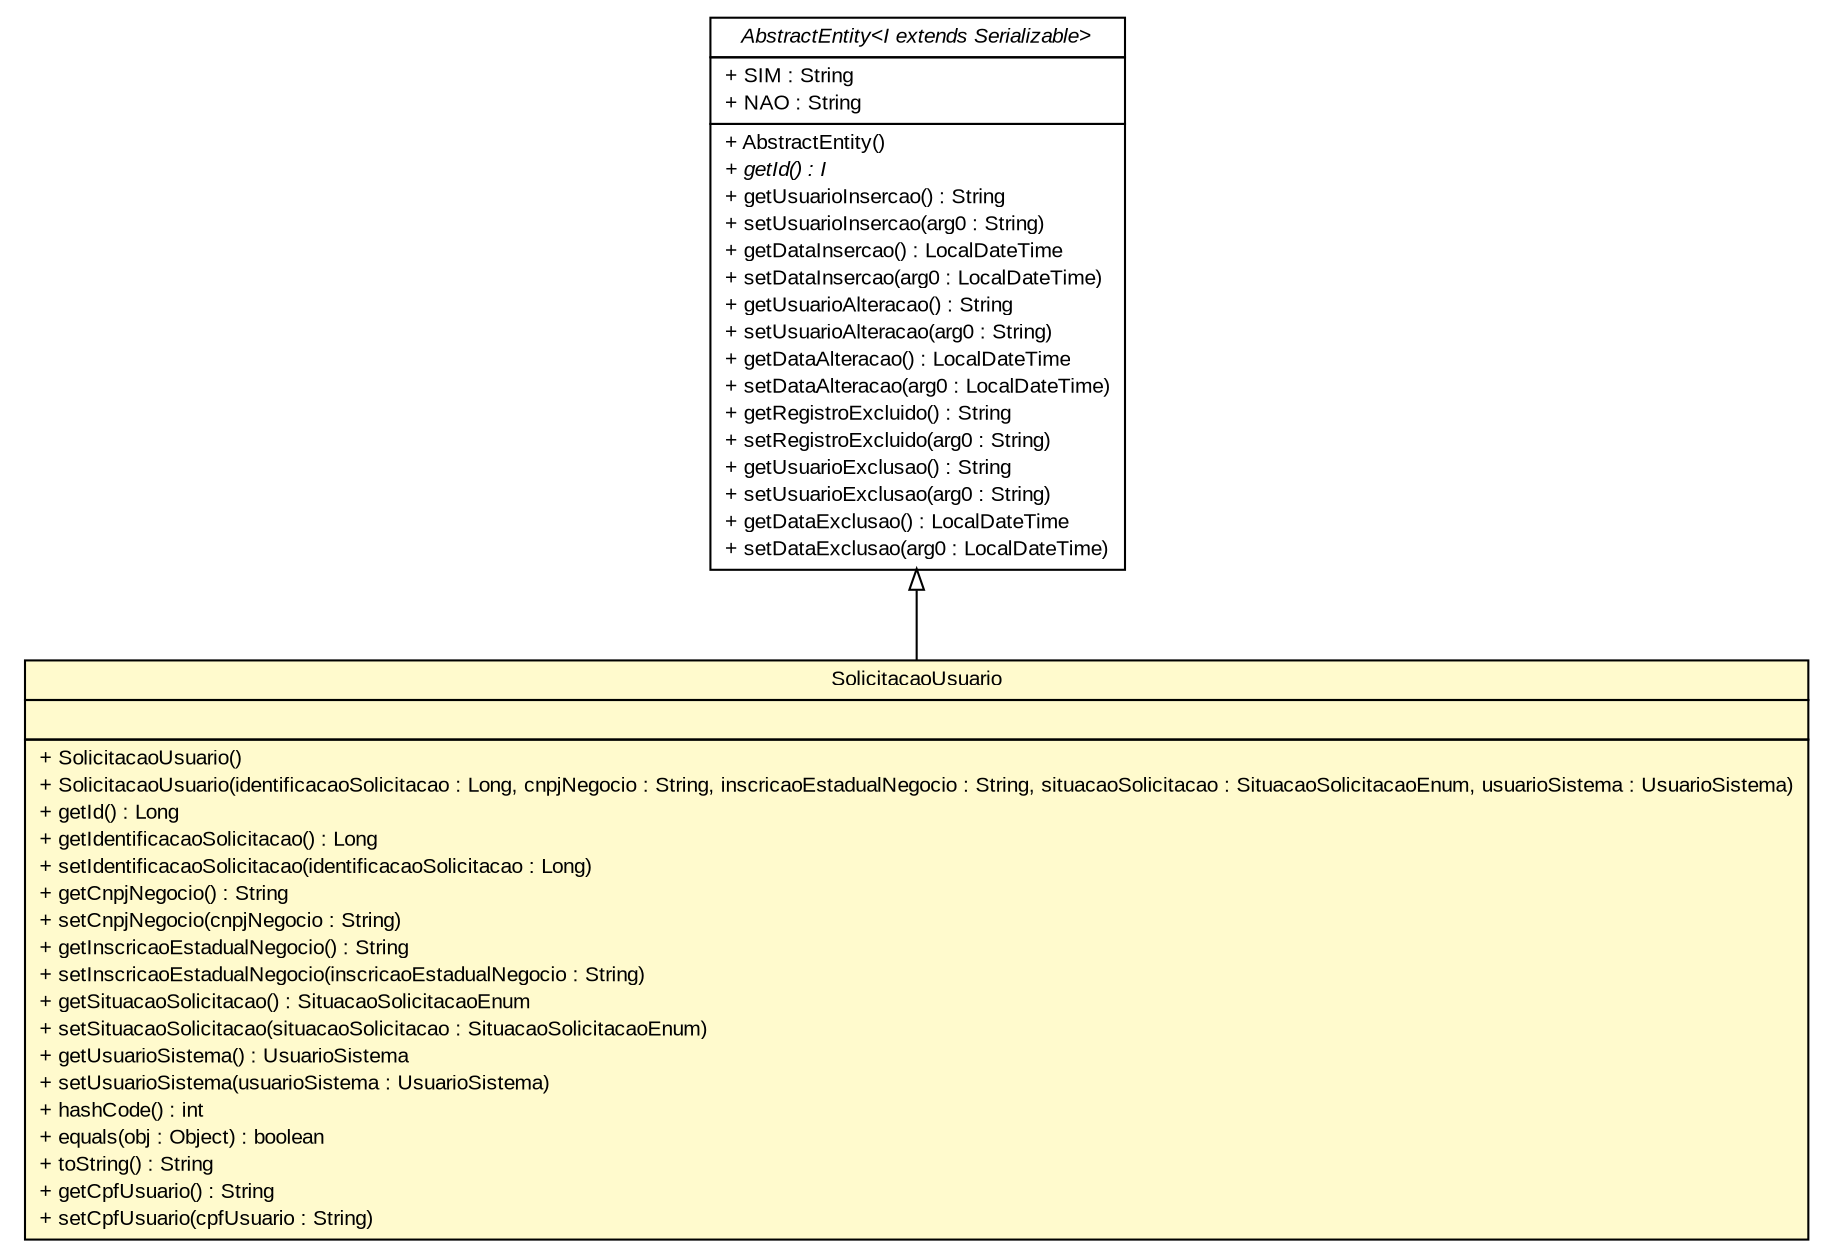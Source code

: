 #!/usr/local/bin/dot
#
# Class diagram 
# Generated by UMLGraph version R5_6 (http://www.umlgraph.org/)
#

digraph G {
	edge [fontname="arial",fontsize=10,labelfontname="arial",labelfontsize=10];
	node [fontname="arial",fontsize=10,shape=plaintext];
	nodesep=0.25;
	ranksep=0.5;
	// br.gov.to.sefaz.seg.persistence.entity.SolicitacaoUsuario
	c36266 [label=<<table title="br.gov.to.sefaz.seg.persistence.entity.SolicitacaoUsuario" border="0" cellborder="1" cellspacing="0" cellpadding="2" port="p" bgcolor="lemonChiffon" href="./SolicitacaoUsuario.html">
		<tr><td><table border="0" cellspacing="0" cellpadding="1">
<tr><td align="center" balign="center"> SolicitacaoUsuario </td></tr>
		</table></td></tr>
		<tr><td><table border="0" cellspacing="0" cellpadding="1">
<tr><td align="left" balign="left">  </td></tr>
		</table></td></tr>
		<tr><td><table border="0" cellspacing="0" cellpadding="1">
<tr><td align="left" balign="left"> + SolicitacaoUsuario() </td></tr>
<tr><td align="left" balign="left"> + SolicitacaoUsuario(identificacaoSolicitacao : Long, cnpjNegocio : String, inscricaoEstadualNegocio : String, situacaoSolicitacao : SituacaoSolicitacaoEnum, usuarioSistema : UsuarioSistema) </td></tr>
<tr><td align="left" balign="left"> + getId() : Long </td></tr>
<tr><td align="left" balign="left"> + getIdentificacaoSolicitacao() : Long </td></tr>
<tr><td align="left" balign="left"> + setIdentificacaoSolicitacao(identificacaoSolicitacao : Long) </td></tr>
<tr><td align="left" balign="left"> + getCnpjNegocio() : String </td></tr>
<tr><td align="left" balign="left"> + setCnpjNegocio(cnpjNegocio : String) </td></tr>
<tr><td align="left" balign="left"> + getInscricaoEstadualNegocio() : String </td></tr>
<tr><td align="left" balign="left"> + setInscricaoEstadualNegocio(inscricaoEstadualNegocio : String) </td></tr>
<tr><td align="left" balign="left"> + getSituacaoSolicitacao() : SituacaoSolicitacaoEnum </td></tr>
<tr><td align="left" balign="left"> + setSituacaoSolicitacao(situacaoSolicitacao : SituacaoSolicitacaoEnum) </td></tr>
<tr><td align="left" balign="left"> + getUsuarioSistema() : UsuarioSistema </td></tr>
<tr><td align="left" balign="left"> + setUsuarioSistema(usuarioSistema : UsuarioSistema) </td></tr>
<tr><td align="left" balign="left"> + hashCode() : int </td></tr>
<tr><td align="left" balign="left"> + equals(obj : Object) : boolean </td></tr>
<tr><td align="left" balign="left"> + toString() : String </td></tr>
<tr><td align="left" balign="left"> + getCpfUsuario() : String </td></tr>
<tr><td align="left" balign="left"> + setCpfUsuario(cpfUsuario : String) </td></tr>
		</table></td></tr>
		</table>>, URL="./SolicitacaoUsuario.html", fontname="arial", fontcolor="black", fontsize=10.0];
	//br.gov.to.sefaz.seg.persistence.entity.SolicitacaoUsuario extends br.gov.to.sefaz.persistence.entity.AbstractEntity<java.lang.Long>
	c36315:p -> c36266:p [dir=back,arrowtail=empty];
	// br.gov.to.sefaz.persistence.entity.AbstractEntity<I extends java.io.Serializable>
	c36315 [label=<<table title="br.gov.to.sefaz.persistence.entity.AbstractEntity" border="0" cellborder="1" cellspacing="0" cellpadding="2" port="p" href="http://java.sun.com/j2se/1.4.2/docs/api/br/gov/to/sefaz/persistence/entity/AbstractEntity.html">
		<tr><td><table border="0" cellspacing="0" cellpadding="1">
<tr><td align="center" balign="center"><font face="arial italic"> AbstractEntity&lt;I extends Serializable&gt; </font></td></tr>
		</table></td></tr>
		<tr><td><table border="0" cellspacing="0" cellpadding="1">
<tr><td align="left" balign="left"> + SIM : String </td></tr>
<tr><td align="left" balign="left"> + NAO : String </td></tr>
		</table></td></tr>
		<tr><td><table border="0" cellspacing="0" cellpadding="1">
<tr><td align="left" balign="left"> + AbstractEntity() </td></tr>
<tr><td align="left" balign="left"><font face="arial italic" point-size="10.0"> + getId() : I </font></td></tr>
<tr><td align="left" balign="left"> + getUsuarioInsercao() : String </td></tr>
<tr><td align="left" balign="left"> + setUsuarioInsercao(arg0 : String) </td></tr>
<tr><td align="left" balign="left"> + getDataInsercao() : LocalDateTime </td></tr>
<tr><td align="left" balign="left"> + setDataInsercao(arg0 : LocalDateTime) </td></tr>
<tr><td align="left" balign="left"> + getUsuarioAlteracao() : String </td></tr>
<tr><td align="left" balign="left"> + setUsuarioAlteracao(arg0 : String) </td></tr>
<tr><td align="left" balign="left"> + getDataAlteracao() : LocalDateTime </td></tr>
<tr><td align="left" balign="left"> + setDataAlteracao(arg0 : LocalDateTime) </td></tr>
<tr><td align="left" balign="left"> + getRegistroExcluido() : String </td></tr>
<tr><td align="left" balign="left"> + setRegistroExcluido(arg0 : String) </td></tr>
<tr><td align="left" balign="left"> + getUsuarioExclusao() : String </td></tr>
<tr><td align="left" balign="left"> + setUsuarioExclusao(arg0 : String) </td></tr>
<tr><td align="left" balign="left"> + getDataExclusao() : LocalDateTime </td></tr>
<tr><td align="left" balign="left"> + setDataExclusao(arg0 : LocalDateTime) </td></tr>
		</table></td></tr>
		</table>>, URL="http://java.sun.com/j2se/1.4.2/docs/api/br/gov/to/sefaz/persistence/entity/AbstractEntity.html", fontname="arial", fontcolor="black", fontsize=10.0];
}

